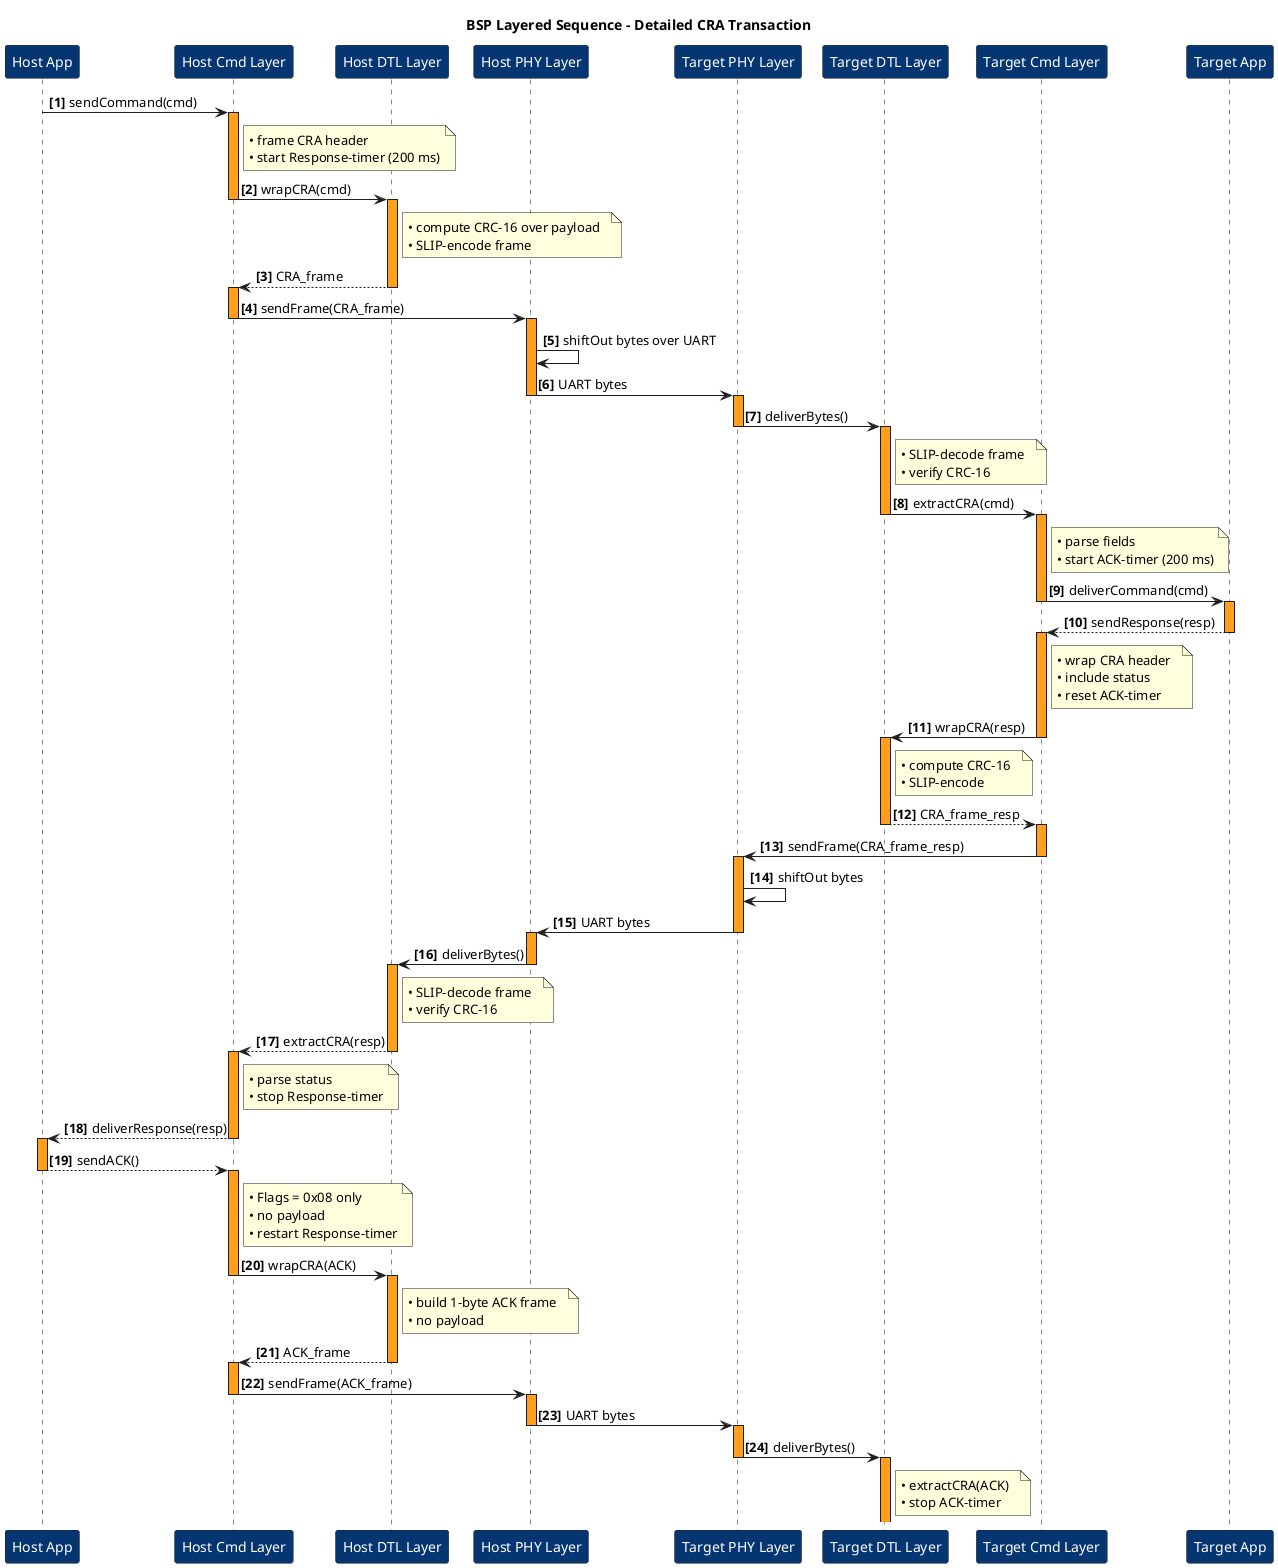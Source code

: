 @startuml LayeredSequenceDetailed

'──────────────────────── Visual settings ────────────────────────
skinparam ParticipantPadding 120 '

skinparam participant {
    BackgroundColor #053671
    BorderColor     #1e1e1e
    FontColor       white
}
skinparam sequence {
    ArrowColor                 #1e1e1e
    LifeLineBorderColor        #1e1e1e
    LifeLineBackgroundColor    #ff9f1c
    ParticipantBorderColor     #1e1e1e
    ParticipantBackgroundColor #053671
    ParticipantFontColor       white
}

title **BSP Layered Sequence – Detailed CRA Transaction**

participant "Host App"         as HA
participant "Host Cmd Layer"   as HC
participant "Host DTL Layer"   as HD
participant "Host PHY Layer"   as HP
participant "Target PHY Layer" as TP
participant "Target DTL Layer" as TD
participant "Target Cmd Layer" as TC
participant "Target App"       as TA

autonumber "<b>[0]</b>"

'─── 1) Host begins CRA send ────────────────────────────────────
HA -> HC : sendCommand(cmd)
activate HC
note right of HC
  • frame CRA header  
  • start Response-timer (200 ms)
end note

'─── 2) Command → DTL: wrap + CRC ───────────────────────────────
HC -> HD : wrapCRA(cmd)
deactivate HC
activate HD
note right of HD
  • compute CRC-16 over payload  
  • SLIP-encode frame
end note
HD --> HC : CRA_frame
deactivate HD
activate HC

'─── 3) DTL → PHY: transmit ─────────────────────────────────────
HC -> HP : sendFrame(CRA_frame)
deactivate HC
activate HP
HP -> HP : shiftOut bytes over UART

'─── 4) Target PHY → DTL: receive ──────────────────────────────
HP -> TP : UART bytes
deactivate HP
activate TP
TP -> TD : deliverBytes()
note right of TD
  • SLIP-decode frame  
  • verify CRC-16
end note
deactivate TP
activate TD

'─── 5) DTL → Cmd: extract + ACK-timer ──────────────────────────
TD -> TC : extractCRA(cmd)
deactivate TD 
activate TC
note right of TC
  • parse fields  
  • start ACK-timer (200 ms)
end note

'─── 6) Target executes & responds ──────────────────────────────
TC -> TA : deliverCommand(cmd)
deactivate TC
activate TA
TA --> TC : sendResponse(resp)
deactivate TA
activate TC
note right of TC
  • wrap CRA header  
  • include status  
  • reset ACK-timer
end note

'─── 7) Response: DTL wrap + CRC ─────────────────────────────────
TC -> TD : wrapCRA(resp)
deactivate TC
activate TD
note right of TD
  • compute CRC-16  
  • SLIP-encode
end note

TD --> TC : CRA_frame_resp
deactivate TD
activate TC

'─── 8) Response: PHY transmit ──────────────────────────────────
TC -> TP : sendFrame(CRA_frame_resp)
deactivate TC
activate TP
TP -> TP : shiftOut bytes


'─── 9) Host PHY → DTL: receive ─────────────────────────────────
TP -> HP : UART bytes
deactivate TP
activate HP
HP -> HD : deliverBytes()
deactivate HP
activate HD
note right of HD
  • SLIP-decode frame  
  • verify CRC-16
end note
deactivate HP

'───10) DTL → Cmd: extract & stop timer─────────────────────────
HD --> HC : extractCRA(resp)
deactivate HD
activate HC
note right of HC
  • parse status  
  • stop Response-timer
end note

'───11) Host ACK send & Cmd‐Layer processing─────────────────────
HC --> HA : deliverResponse(resp)
deactivate HC
activate HA
HA --> HC : sendACK()
deactivate HA

activate HC
note right of HC
  • Flags = 0x08 only  
  • no payload  
  • restart Response-timer
end note

'───12) ACK: wrap, send, target stops timer─────────────────────
HC -> HD : wrapCRA(ACK)
deactivate HC
activate HD
note right of HD
  • build 1-byte ACK frame  
  • no payload
end note
HD --> HC : ACK_frame
deactivate HD
activate HC 

HC -> HP : sendFrame(ACK_frame)
deactivate HC 
activate HP
HP -> TP : UART bytes
deactivate HP
activate TP

TP -> TD : deliverBytes()
deactivate TP
activate TD
note right of TD
  • extractCRA(ACK)  
  • stop ACK-timer
end note
deactivate TD
deactivate TP

@enduml
